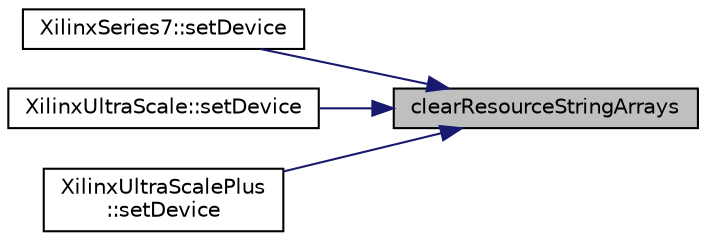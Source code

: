 digraph "clearResourceStringArrays"
{
 // INTERACTIVE_SVG=YES
 // LATEX_PDF_SIZE
  edge [fontname="Helvetica",fontsize="10",labelfontname="Helvetica",labelfontsize="10"];
  node [fontname="Helvetica",fontsize="10",shape=record];
  rankdir="RL";
  Node1 [label="clearResourceStringArrays",height=0.2,width=0.4,color="black", fillcolor="grey75", style="filled", fontcolor="black",tooltip=" "];
  Node1 -> Node2 [dir="back",color="midnightblue",fontsize="10",style="solid",fontname="Helvetica"];
  Node2 [label="XilinxSeries7::setDevice",height=0.2,width=0.4,color="black", fillcolor="white", style="filled",URL="$classXilinxSeries7.html#ad135eda68e1845a32ddf49dec0cc5dd9",tooltip=" "];
  Node1 -> Node3 [dir="back",color="midnightblue",fontsize="10",style="solid",fontname="Helvetica"];
  Node3 [label="XilinxUltraScale::setDevice",height=0.2,width=0.4,color="black", fillcolor="white", style="filled",URL="$classXilinxUltraScale.html#a41b26c475a30576032e21819998ed623",tooltip=" "];
  Node1 -> Node4 [dir="back",color="midnightblue",fontsize="10",style="solid",fontname="Helvetica"];
  Node4 [label="XilinxUltraScalePlus\l::setDevice",height=0.2,width=0.4,color="black", fillcolor="white", style="filled",URL="$classXilinxUltraScalePlus.html#a4b98c227bd7fd995412d29bb3b545008",tooltip=" "];
}
